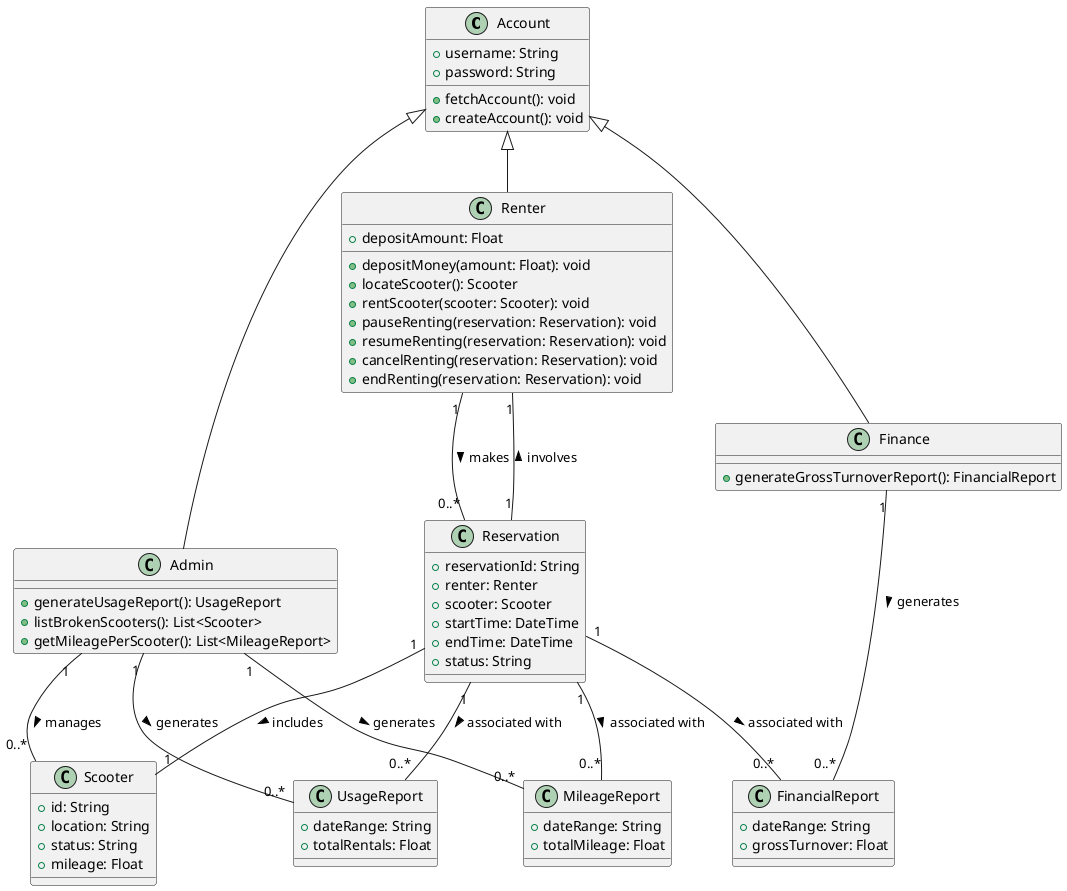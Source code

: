 @startuml GO Sharing Class Diagram

    class Account {
        +username: String
        +password: String
        +fetchAccount(): void
        +createAccount(): void
    }

    class Renter {
        +depositAmount: Float
        +depositMoney(amount: Float): void
        +locateScooter(): Scooter
        +rentScooter(scooter: Scooter): void
        +pauseRenting(reservation: Reservation): void
        +resumeRenting(reservation: Reservation): void
        +cancelRenting(reservation: Reservation): void
        +endRenting(reservation: Reservation): void
    }

    class Admin {
        +generateUsageReport(): UsageReport
        +listBrokenScooters(): List<Scooter>
        +getMileagePerScooter(): List<MileageReport>
    }

    class Finance {
        +generateGrossTurnoverReport(): FinancialReport
    }

    class Scooter {
        +id: String
        +location: String
        +status: String
        +mileage: Float
    }

    class Reservation {
        +reservationId: String
        +renter: Renter
        +scooter: Scooter
        +startTime: DateTime
        +endTime: DateTime
        +status: String
    }

    class UsageReport {
        +dateRange: String
        +totalRentals: Float
    }

    class MileageReport {
        +dateRange: String
        +totalMileage: Float
    }

    class FinancialReport {
        +dateRange: String
        +grossTurnover: Float
    }

    Account <|-- Renter
    Account <|-- Admin
    Account <|-- Finance

    Renter "1" -- "0..*" Reservation : makes >
    Reservation "1" -- "1" Scooter : includes >
    Reservation "1" -- "1" Renter : involves >
    Admin "1" -- "0..*" Scooter : manages >
    Admin "1" -- "0..*" UsageReport : generates >
    Admin "1" -- "0..*" MileageReport : generates >
    Finance "1" -- "0..*" FinancialReport : generates >

    Reservation "1" -- "0..*" UsageReport : associated with >
    Reservation "1" -- "0..*" MileageReport : associated with >
    Reservation "1" -- "0..*" FinancialReport : associated with >

@enduml